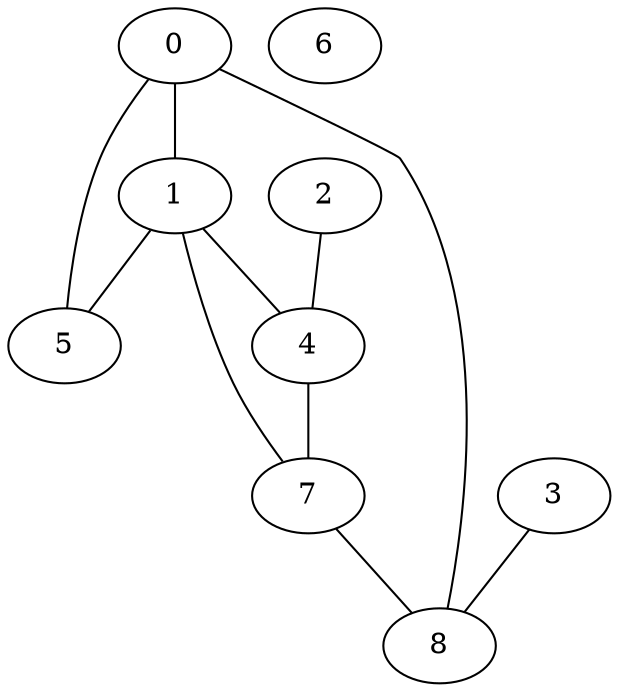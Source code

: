 graph one
{
0 -- 1 ;
0 -- 5 ;
0 -- 8 ;
1 -- 4 ;
1 -- 5 ;
1 -- 7 ;
2 -- 4 ;
3 -- 8 ;
4 -- 7 ;
7 -- 8 ;
6;
}
